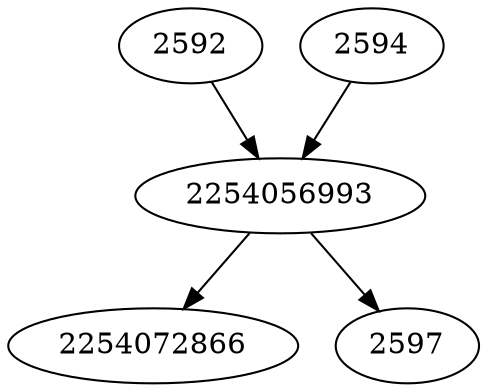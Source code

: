strict digraph  {
2592;
2254056993;
2594;
2254072866;
2597;
2592 -> 2254056993;
2254056993 -> 2254072866;
2254056993 -> 2597;
2594 -> 2254056993;
}

